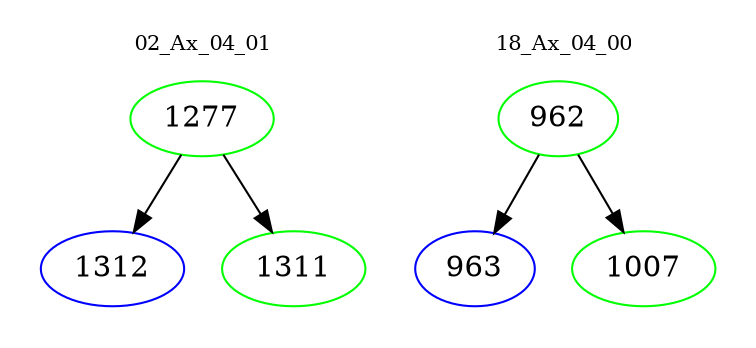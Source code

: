 digraph{
subgraph cluster_0 {
color = white
label = "02_Ax_04_01";
fontsize=10;
T0_1277 [label="1277", color="green"]
T0_1277 -> T0_1312 [color="black"]
T0_1312 [label="1312", color="blue"]
T0_1277 -> T0_1311 [color="black"]
T0_1311 [label="1311", color="green"]
}
subgraph cluster_1 {
color = white
label = "18_Ax_04_00";
fontsize=10;
T1_962 [label="962", color="green"]
T1_962 -> T1_963 [color="black"]
T1_963 [label="963", color="blue"]
T1_962 -> T1_1007 [color="black"]
T1_1007 [label="1007", color="green"]
}
}
